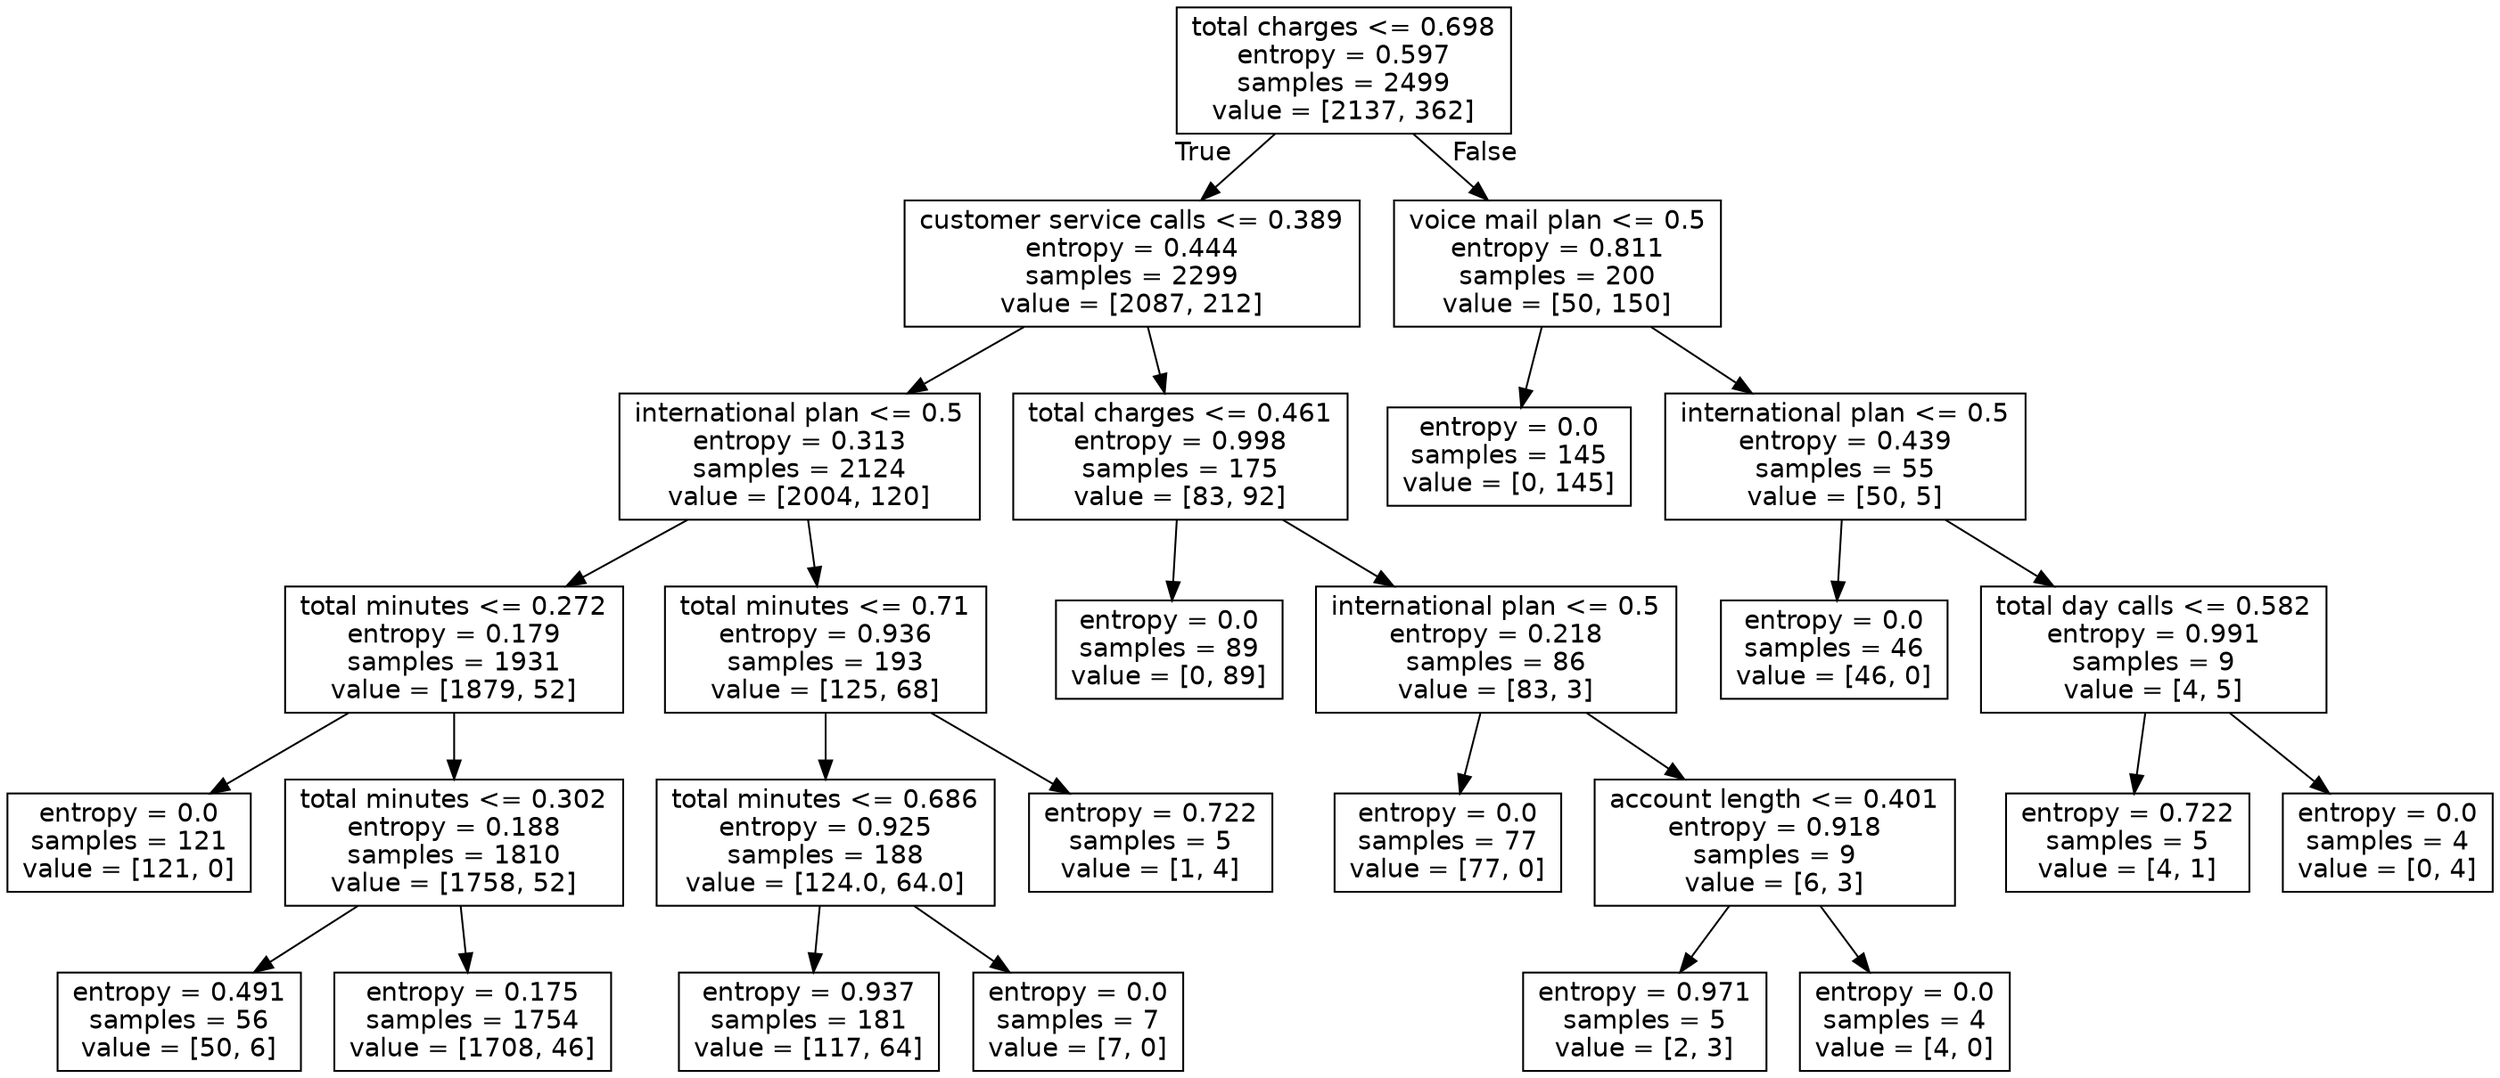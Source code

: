 digraph Tree {
node [shape=box, fontname="helvetica"] ;
edge [fontname="helvetica"] ;
0 [label="total charges <= 0.698\nentropy = 0.597\nsamples = 2499\nvalue = [2137, 362]"] ;
1 [label="customer service calls <= 0.389\nentropy = 0.444\nsamples = 2299\nvalue = [2087, 212]"] ;
0 -> 1 [labeldistance=2.5, labelangle=45, headlabel="True"] ;
2 [label="international plan <= 0.5\nentropy = 0.313\nsamples = 2124\nvalue = [2004, 120]"] ;
1 -> 2 ;
3 [label="total minutes <= 0.272\nentropy = 0.179\nsamples = 1931\nvalue = [1879, 52]"] ;
2 -> 3 ;
4 [label="entropy = 0.0\nsamples = 121\nvalue = [121, 0]"] ;
3 -> 4 ;
5 [label="total minutes <= 0.302\nentropy = 0.188\nsamples = 1810\nvalue = [1758, 52]"] ;
3 -> 5 ;
6 [label="entropy = 0.491\nsamples = 56\nvalue = [50, 6]"] ;
5 -> 6 ;
7 [label="entropy = 0.175\nsamples = 1754\nvalue = [1708, 46]"] ;
5 -> 7 ;
8 [label="total minutes <= 0.71\nentropy = 0.936\nsamples = 193\nvalue = [125, 68]"] ;
2 -> 8 ;
9 [label="total minutes <= 0.686\nentropy = 0.925\nsamples = 188\nvalue = [124.0, 64.0]"] ;
8 -> 9 ;
10 [label="entropy = 0.937\nsamples = 181\nvalue = [117, 64]"] ;
9 -> 10 ;
11 [label="entropy = 0.0\nsamples = 7\nvalue = [7, 0]"] ;
9 -> 11 ;
12 [label="entropy = 0.722\nsamples = 5\nvalue = [1, 4]"] ;
8 -> 12 ;
13 [label="total charges <= 0.461\nentropy = 0.998\nsamples = 175\nvalue = [83, 92]"] ;
1 -> 13 ;
14 [label="entropy = 0.0\nsamples = 89\nvalue = [0, 89]"] ;
13 -> 14 ;
15 [label="international plan <= 0.5\nentropy = 0.218\nsamples = 86\nvalue = [83, 3]"] ;
13 -> 15 ;
16 [label="entropy = 0.0\nsamples = 77\nvalue = [77, 0]"] ;
15 -> 16 ;
17 [label="account length <= 0.401\nentropy = 0.918\nsamples = 9\nvalue = [6, 3]"] ;
15 -> 17 ;
18 [label="entropy = 0.971\nsamples = 5\nvalue = [2, 3]"] ;
17 -> 18 ;
19 [label="entropy = 0.0\nsamples = 4\nvalue = [4, 0]"] ;
17 -> 19 ;
20 [label="voice mail plan <= 0.5\nentropy = 0.811\nsamples = 200\nvalue = [50, 150]"] ;
0 -> 20 [labeldistance=2.5, labelangle=-45, headlabel="False"] ;
21 [label="entropy = 0.0\nsamples = 145\nvalue = [0, 145]"] ;
20 -> 21 ;
22 [label="international plan <= 0.5\nentropy = 0.439\nsamples = 55\nvalue = [50, 5]"] ;
20 -> 22 ;
23 [label="entropy = 0.0\nsamples = 46\nvalue = [46, 0]"] ;
22 -> 23 ;
24 [label="total day calls <= 0.582\nentropy = 0.991\nsamples = 9\nvalue = [4, 5]"] ;
22 -> 24 ;
25 [label="entropy = 0.722\nsamples = 5\nvalue = [4, 1]"] ;
24 -> 25 ;
26 [label="entropy = 0.0\nsamples = 4\nvalue = [0, 4]"] ;
24 -> 26 ;
}